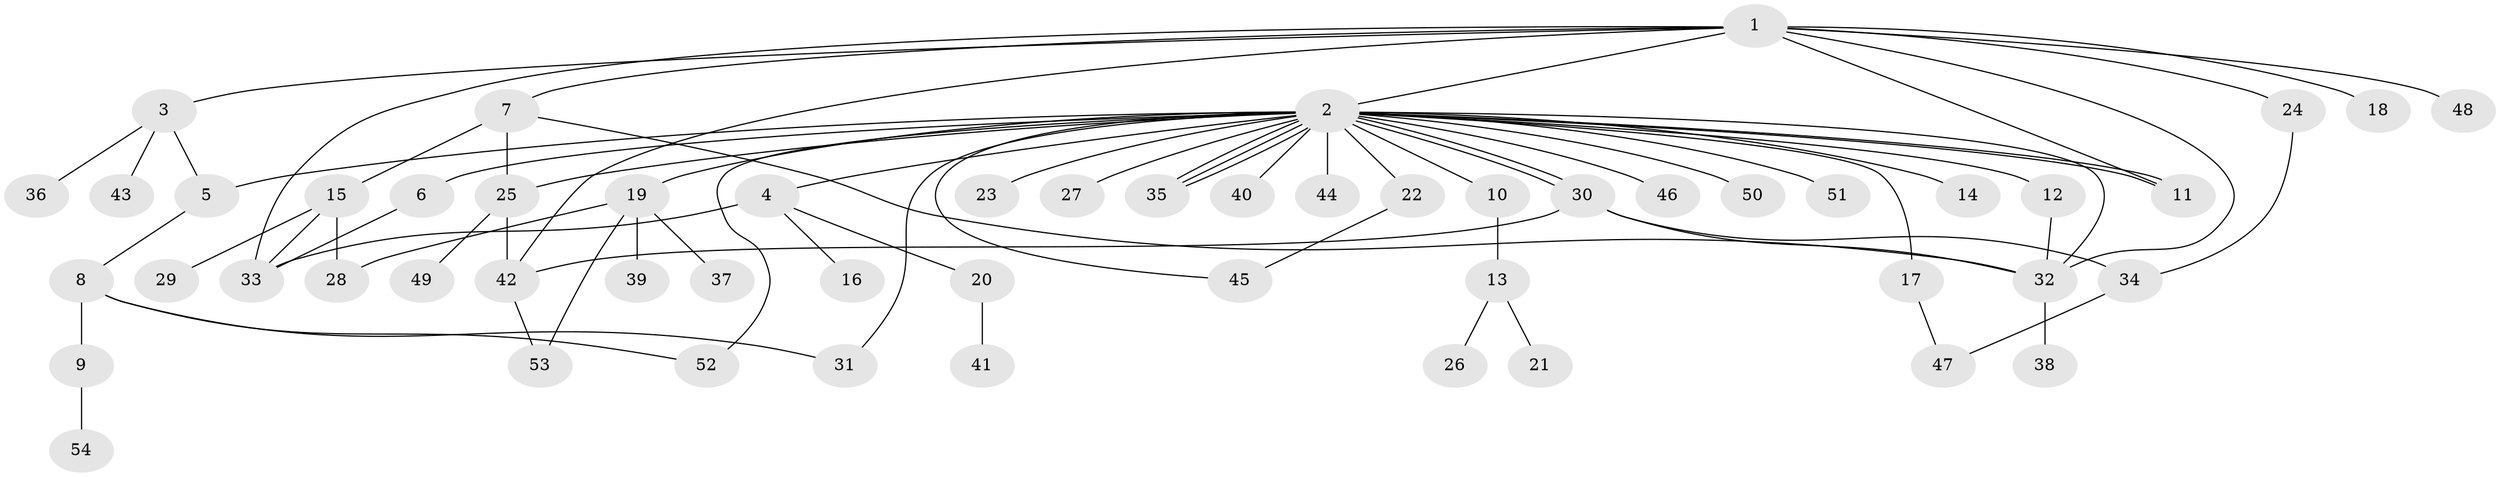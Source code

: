 // coarse degree distribution, {4: 0.10526315789473684, 1: 0.5526315789473685, 9: 0.02631578947368421, 6: 0.05263157894736842, 2: 0.10526315789473684, 21: 0.02631578947368421, 3: 0.07894736842105263, 5: 0.05263157894736842}
// Generated by graph-tools (version 1.1) at 2025/36/03/04/25 23:36:40]
// undirected, 54 vertices, 76 edges
graph export_dot {
  node [color=gray90,style=filled];
  1;
  2;
  3;
  4;
  5;
  6;
  7;
  8;
  9;
  10;
  11;
  12;
  13;
  14;
  15;
  16;
  17;
  18;
  19;
  20;
  21;
  22;
  23;
  24;
  25;
  26;
  27;
  28;
  29;
  30;
  31;
  32;
  33;
  34;
  35;
  36;
  37;
  38;
  39;
  40;
  41;
  42;
  43;
  44;
  45;
  46;
  47;
  48;
  49;
  50;
  51;
  52;
  53;
  54;
  1 -- 2;
  1 -- 3;
  1 -- 7;
  1 -- 11;
  1 -- 18;
  1 -- 24;
  1 -- 32;
  1 -- 33;
  1 -- 42;
  1 -- 48;
  2 -- 4;
  2 -- 5;
  2 -- 6;
  2 -- 10;
  2 -- 11;
  2 -- 11;
  2 -- 12;
  2 -- 14;
  2 -- 17;
  2 -- 19;
  2 -- 22;
  2 -- 23;
  2 -- 25;
  2 -- 27;
  2 -- 30;
  2 -- 30;
  2 -- 31;
  2 -- 32;
  2 -- 35;
  2 -- 35;
  2 -- 35;
  2 -- 40;
  2 -- 44;
  2 -- 45;
  2 -- 46;
  2 -- 50;
  2 -- 51;
  2 -- 52;
  3 -- 5;
  3 -- 36;
  3 -- 43;
  4 -- 16;
  4 -- 20;
  4 -- 33;
  5 -- 8;
  6 -- 33;
  7 -- 15;
  7 -- 25;
  7 -- 32;
  8 -- 9;
  8 -- 31;
  8 -- 52;
  9 -- 54;
  10 -- 13;
  12 -- 32;
  13 -- 21;
  13 -- 26;
  15 -- 28;
  15 -- 29;
  15 -- 33;
  17 -- 47;
  19 -- 28;
  19 -- 37;
  19 -- 39;
  19 -- 53;
  20 -- 41;
  22 -- 45;
  24 -- 34;
  25 -- 42;
  25 -- 49;
  30 -- 32;
  30 -- 34;
  30 -- 42;
  32 -- 38;
  34 -- 47;
  42 -- 53;
}
